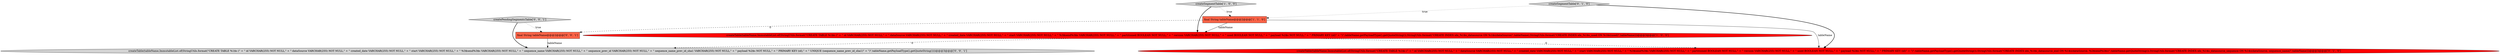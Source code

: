 digraph {
5 [style = filled, label = "createPendingSegmentsTable['0', '0', '1']", fillcolor = lightgray, shape = diamond image = "AAA0AAABBB3BBB"];
2 [style = filled, label = "final String tableName@@@2@@@['1', '1', '0']", fillcolor = tomato, shape = box image = "AAA0AAABBB1BBB"];
0 [style = filled, label = "createSegmentTable['1', '0', '0']", fillcolor = lightgray, shape = diamond image = "AAA0AAABBB1BBB"];
1 [style = filled, label = "createTable(tableName,ImmutableList.of(StringUtils.format(\"CREATE TABLE %1$s (\" + \" id VARCHAR(255) NOT NULL,\" + \" dataSource VARCHAR(255) NOT NULL,\" + \" created_date VARCHAR(255) NOT NULL,\" + \" start VARCHAR(255) NOT NULL,\" + \" %3$send%3$s VARCHAR(255) NOT NULL,\" + \" partitioned BOOLEAN NOT NULL,\" + \" version VARCHAR(255) NOT NULL,\" + \" used BOOLEAN NOT NULL,\" + \" payload %2$s NOT NULL,\" + \" PRIMARY KEY (id)\" + \")\",tableName,getPayloadType(),getQuoteString()),StringUtils.format(\"CREATE INDEX idx_%1$s_datasource ON %1$s(dataSource)\",tableName),StringUtils.format(\"CREATE INDEX idx_%1$s_used ON %1$s(used)\",tableName)))@@@3@@@['1', '0', '0']", fillcolor = red, shape = ellipse image = "AAA1AAABBB1BBB"];
3 [style = filled, label = "createTable(tableName,ImmutableList.of(StringUtils.format(\"CREATE TABLE %1$s (\" + \" id VARCHAR(255) NOT NULL,\" + \" dataSource VARCHAR(255) NOT NULL,\" + \" created_date VARCHAR(255) NOT NULL,\" + \" start VARCHAR(255) NOT NULL,\" + \" %3$send%3$s VARCHAR(255) NOT NULL,\" + \" partitioned BOOLEAN NOT NULL,\" + \" version VARCHAR(255) NOT NULL,\" + \" used BOOLEAN NOT NULL,\" + \" payload %2$s NOT NULL,\" + \" PRIMARY KEY (id)\" + \")\",tableName,getPayloadType(),getQuoteString()),StringUtils.format(\"CREATE INDEX idx_%1$s_datasource_end ON %1$s(dataSource, %2$send%2$s)\",tableName,getQuoteString()),StringUtils.format(\"CREATE INDEX idx_%1$s_datasource_sequence ON %1$s(dataSource, sequence_name)\",tableName)))@@@3@@@['0', '1', '0']", fillcolor = red, shape = ellipse image = "AAA1AAABBB2BBB"];
4 [style = filled, label = "createSegmentTable['0', '1', '0']", fillcolor = lightgray, shape = diamond image = "AAA0AAABBB2BBB"];
7 [style = filled, label = "createTable(tableName,ImmutableList.of(StringUtils.format(\"CREATE TABLE %1$s (\" + \" id VARCHAR(255) NOT NULL,\" + \" dataSource VARCHAR(255) NOT NULL,\" + \" created_date VARCHAR(255) NOT NULL,\" + \" start VARCHAR(255) NOT NULL,\" + \" %3$send%3$s VARCHAR(255) NOT NULL,\" + \" sequence_name VARCHAR(255) NOT NULL,\" + \" sequence_prev_id VARCHAR(255) NOT NULL,\" + \" sequence_name_prev_id_sha1 VARCHAR(255) NOT NULL,\" + \" payload %2$s NOT NULL,\" + \" PRIMARY KEY (id),\" + \" UNIQUE (sequence_name_prev_id_sha1)\" + \")\",tableName,getPayloadType(),getQuoteString())))@@@3@@@['0', '0', '1']", fillcolor = lightgray, shape = ellipse image = "AAA0AAABBB3BBB"];
6 [style = filled, label = "final String tableName@@@2@@@['0', '0', '1']", fillcolor = tomato, shape = box image = "AAA0AAABBB3BBB"];
2->3 [style = solid, label="tableName"];
5->6 [style = dotted, label="true"];
5->7 [style = bold, label=""];
4->3 [style = bold, label=""];
6->7 [style = solid, label="tableName"];
0->2 [style = dotted, label="true"];
1->3 [style = dashed, label="0"];
1->7 [style = dashed, label="0"];
0->1 [style = bold, label=""];
4->2 [style = dotted, label="true"];
2->1 [style = solid, label="tableName"];
2->6 [style = dashed, label="0"];
}
